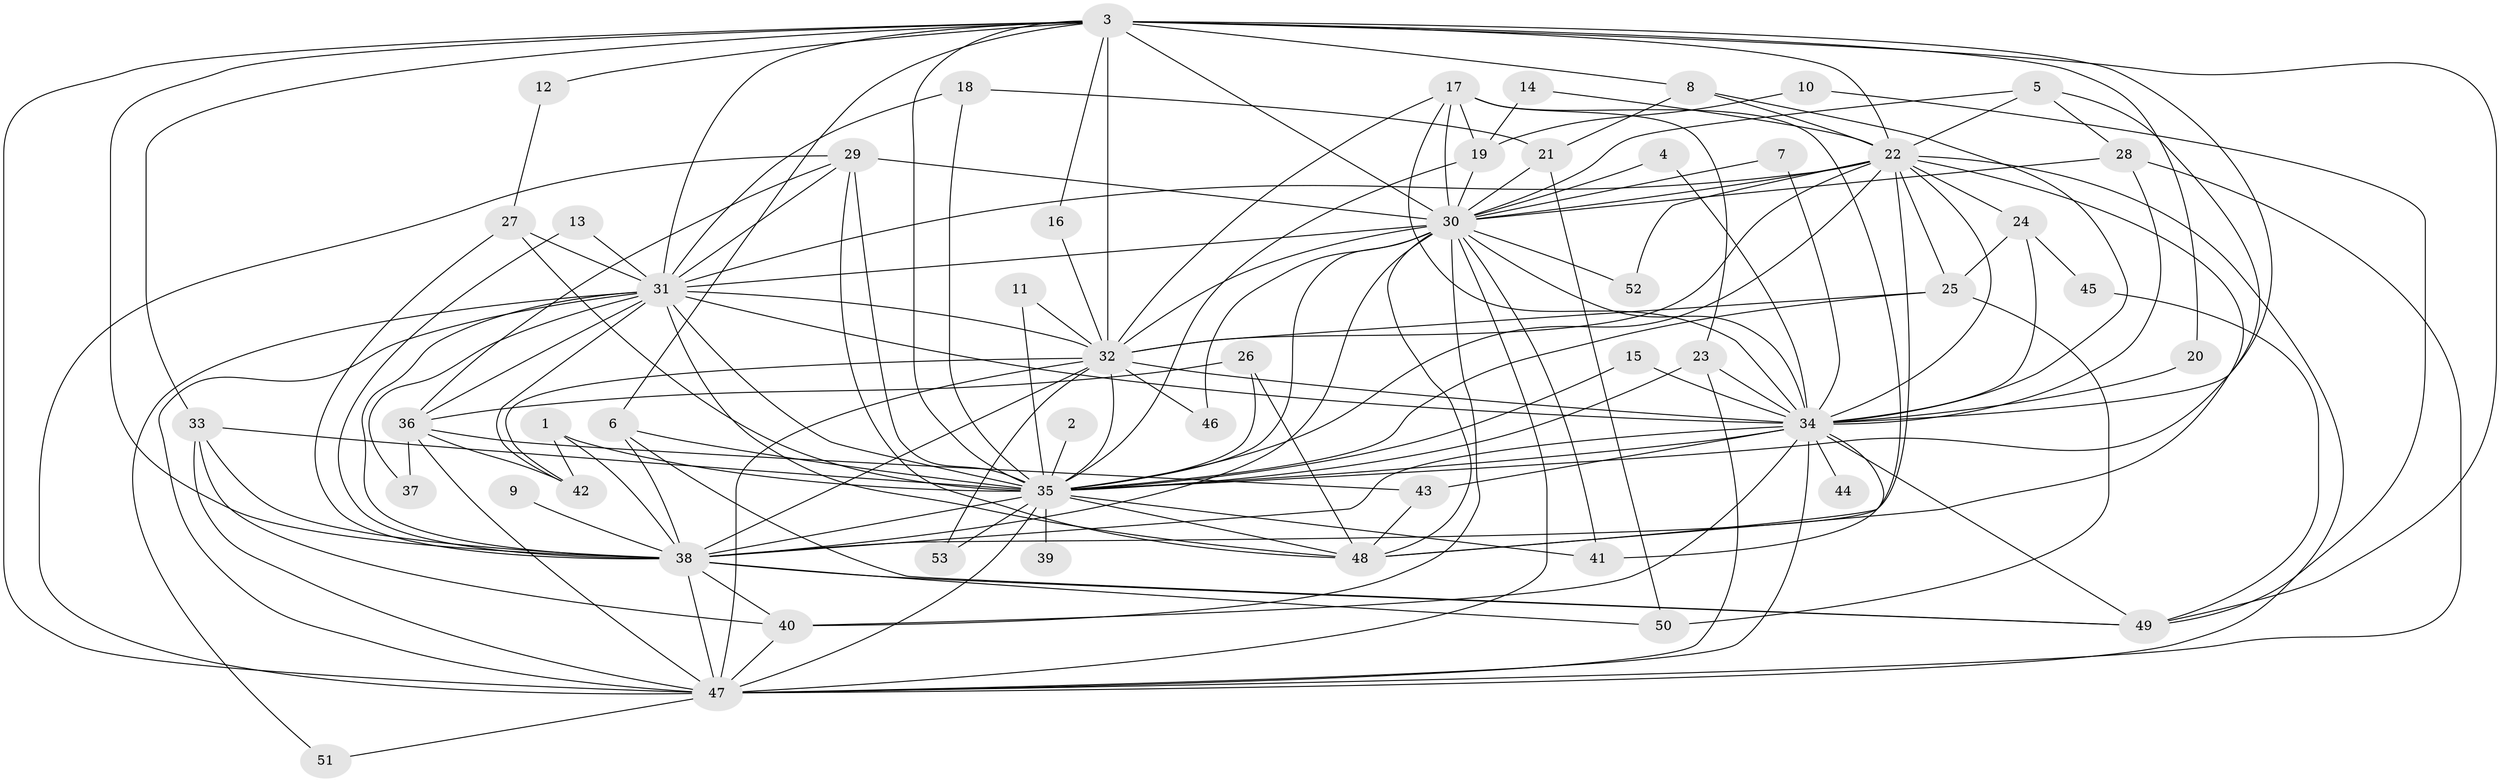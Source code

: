 // original degree distribution, {14: 0.009433962264150943, 13: 0.009433962264150943, 25: 0.009433962264150943, 18: 0.009433962264150943, 31: 0.009433962264150943, 22: 0.009433962264150943, 17: 0.009433962264150943, 16: 0.009433962264150943, 23: 0.009433962264150943, 26: 0.009433962264150943, 7: 0.018867924528301886, 3: 0.1509433962264151, 4: 0.12264150943396226, 2: 0.5377358490566038, 5: 0.0660377358490566, 6: 0.009433962264150943}
// Generated by graph-tools (version 1.1) at 2025/25/03/09/25 03:25:52]
// undirected, 53 vertices, 153 edges
graph export_dot {
graph [start="1"]
  node [color=gray90,style=filled];
  1;
  2;
  3;
  4;
  5;
  6;
  7;
  8;
  9;
  10;
  11;
  12;
  13;
  14;
  15;
  16;
  17;
  18;
  19;
  20;
  21;
  22;
  23;
  24;
  25;
  26;
  27;
  28;
  29;
  30;
  31;
  32;
  33;
  34;
  35;
  36;
  37;
  38;
  39;
  40;
  41;
  42;
  43;
  44;
  45;
  46;
  47;
  48;
  49;
  50;
  51;
  52;
  53;
  1 -- 35 [weight=1.0];
  1 -- 38 [weight=1.0];
  1 -- 42 [weight=1.0];
  2 -- 35 [weight=1.0];
  3 -- 6 [weight=1.0];
  3 -- 8 [weight=1.0];
  3 -- 12 [weight=1.0];
  3 -- 16 [weight=1.0];
  3 -- 20 [weight=1.0];
  3 -- 22 [weight=3.0];
  3 -- 30 [weight=2.0];
  3 -- 31 [weight=2.0];
  3 -- 32 [weight=2.0];
  3 -- 33 [weight=1.0];
  3 -- 34 [weight=3.0];
  3 -- 35 [weight=2.0];
  3 -- 38 [weight=2.0];
  3 -- 47 [weight=2.0];
  3 -- 49 [weight=1.0];
  4 -- 30 [weight=1.0];
  4 -- 34 [weight=1.0];
  5 -- 22 [weight=1.0];
  5 -- 28 [weight=1.0];
  5 -- 30 [weight=1.0];
  5 -- 35 [weight=1.0];
  6 -- 35 [weight=1.0];
  6 -- 38 [weight=1.0];
  6 -- 49 [weight=1.0];
  7 -- 30 [weight=1.0];
  7 -- 34 [weight=1.0];
  8 -- 21 [weight=1.0];
  8 -- 22 [weight=1.0];
  8 -- 34 [weight=1.0];
  9 -- 38 [weight=1.0];
  10 -- 19 [weight=1.0];
  10 -- 49 [weight=1.0];
  11 -- 32 [weight=1.0];
  11 -- 35 [weight=1.0];
  12 -- 27 [weight=1.0];
  13 -- 31 [weight=1.0];
  13 -- 38 [weight=1.0];
  14 -- 19 [weight=1.0];
  14 -- 22 [weight=1.0];
  15 -- 34 [weight=1.0];
  15 -- 35 [weight=1.0];
  16 -- 32 [weight=1.0];
  17 -- 19 [weight=1.0];
  17 -- 23 [weight=1.0];
  17 -- 30 [weight=1.0];
  17 -- 32 [weight=1.0];
  17 -- 34 [weight=1.0];
  17 -- 48 [weight=1.0];
  18 -- 21 [weight=1.0];
  18 -- 31 [weight=1.0];
  18 -- 35 [weight=1.0];
  19 -- 30 [weight=1.0];
  19 -- 35 [weight=1.0];
  20 -- 34 [weight=1.0];
  21 -- 30 [weight=1.0];
  21 -- 50 [weight=1.0];
  22 -- 24 [weight=1.0];
  22 -- 25 [weight=1.0];
  22 -- 30 [weight=1.0];
  22 -- 31 [weight=1.0];
  22 -- 32 [weight=1.0];
  22 -- 34 [weight=1.0];
  22 -- 35 [weight=1.0];
  22 -- 38 [weight=1.0];
  22 -- 47 [weight=1.0];
  22 -- 48 [weight=1.0];
  22 -- 52 [weight=1.0];
  23 -- 34 [weight=1.0];
  23 -- 35 [weight=1.0];
  23 -- 47 [weight=1.0];
  24 -- 25 [weight=1.0];
  24 -- 34 [weight=1.0];
  24 -- 45 [weight=1.0];
  25 -- 32 [weight=2.0];
  25 -- 35 [weight=1.0];
  25 -- 50 [weight=2.0];
  26 -- 35 [weight=1.0];
  26 -- 36 [weight=1.0];
  26 -- 48 [weight=1.0];
  27 -- 31 [weight=2.0];
  27 -- 35 [weight=1.0];
  27 -- 38 [weight=1.0];
  28 -- 30 [weight=1.0];
  28 -- 34 [weight=1.0];
  28 -- 47 [weight=1.0];
  29 -- 30 [weight=3.0];
  29 -- 31 [weight=1.0];
  29 -- 35 [weight=1.0];
  29 -- 36 [weight=1.0];
  29 -- 47 [weight=1.0];
  29 -- 48 [weight=1.0];
  30 -- 31 [weight=1.0];
  30 -- 32 [weight=2.0];
  30 -- 34 [weight=1.0];
  30 -- 35 [weight=1.0];
  30 -- 38 [weight=1.0];
  30 -- 40 [weight=1.0];
  30 -- 41 [weight=1.0];
  30 -- 46 [weight=1.0];
  30 -- 47 [weight=2.0];
  30 -- 48 [weight=1.0];
  30 -- 52 [weight=1.0];
  31 -- 32 [weight=1.0];
  31 -- 34 [weight=3.0];
  31 -- 35 [weight=2.0];
  31 -- 36 [weight=1.0];
  31 -- 37 [weight=1.0];
  31 -- 38 [weight=1.0];
  31 -- 42 [weight=1.0];
  31 -- 47 [weight=1.0];
  31 -- 48 [weight=1.0];
  31 -- 51 [weight=1.0];
  32 -- 34 [weight=1.0];
  32 -- 35 [weight=1.0];
  32 -- 38 [weight=1.0];
  32 -- 42 [weight=1.0];
  32 -- 46 [weight=1.0];
  32 -- 47 [weight=1.0];
  32 -- 53 [weight=1.0];
  33 -- 35 [weight=1.0];
  33 -- 38 [weight=1.0];
  33 -- 40 [weight=1.0];
  33 -- 47 [weight=1.0];
  34 -- 35 [weight=1.0];
  34 -- 38 [weight=1.0];
  34 -- 40 [weight=1.0];
  34 -- 41 [weight=1.0];
  34 -- 43 [weight=1.0];
  34 -- 44 [weight=1.0];
  34 -- 47 [weight=1.0];
  34 -- 49 [weight=1.0];
  35 -- 38 [weight=2.0];
  35 -- 39 [weight=2.0];
  35 -- 41 [weight=1.0];
  35 -- 47 [weight=1.0];
  35 -- 48 [weight=1.0];
  35 -- 53 [weight=1.0];
  36 -- 37 [weight=1.0];
  36 -- 42 [weight=1.0];
  36 -- 43 [weight=1.0];
  36 -- 47 [weight=1.0];
  38 -- 40 [weight=1.0];
  38 -- 47 [weight=2.0];
  38 -- 49 [weight=2.0];
  38 -- 50 [weight=1.0];
  40 -- 47 [weight=1.0];
  43 -- 48 [weight=1.0];
  45 -- 49 [weight=1.0];
  47 -- 51 [weight=1.0];
}
